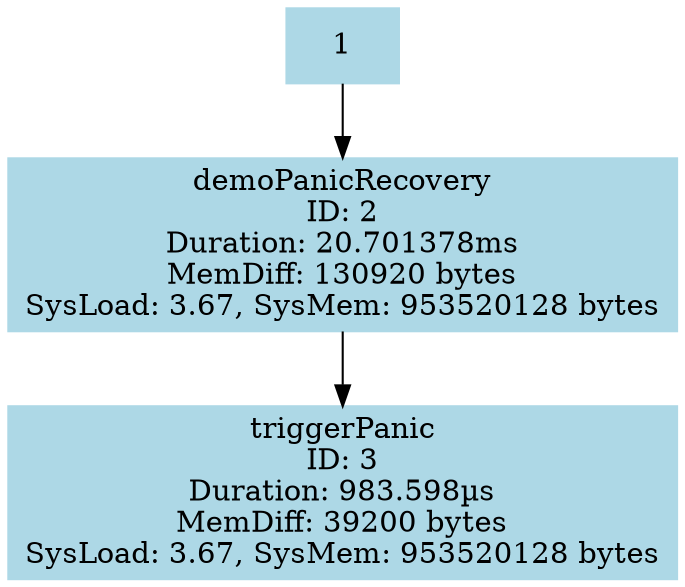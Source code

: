 digraph CallGraph {
  node [shape=box, style=filled, color="lightblue"];
  3 [label="triggerPanic\nID: 3\nDuration: 983.598µs\nMemDiff: 39200 bytes\nSysLoad: 3.67, SysMem: 953520128 bytes"];
  2 [label="demoPanicRecovery\nID: 2\nDuration: 20.701378ms\nMemDiff: 130920 bytes\nSysLoad: 3.67, SysMem: 953520128 bytes"];
  2 -> 3;
  1 -> 2;
}
